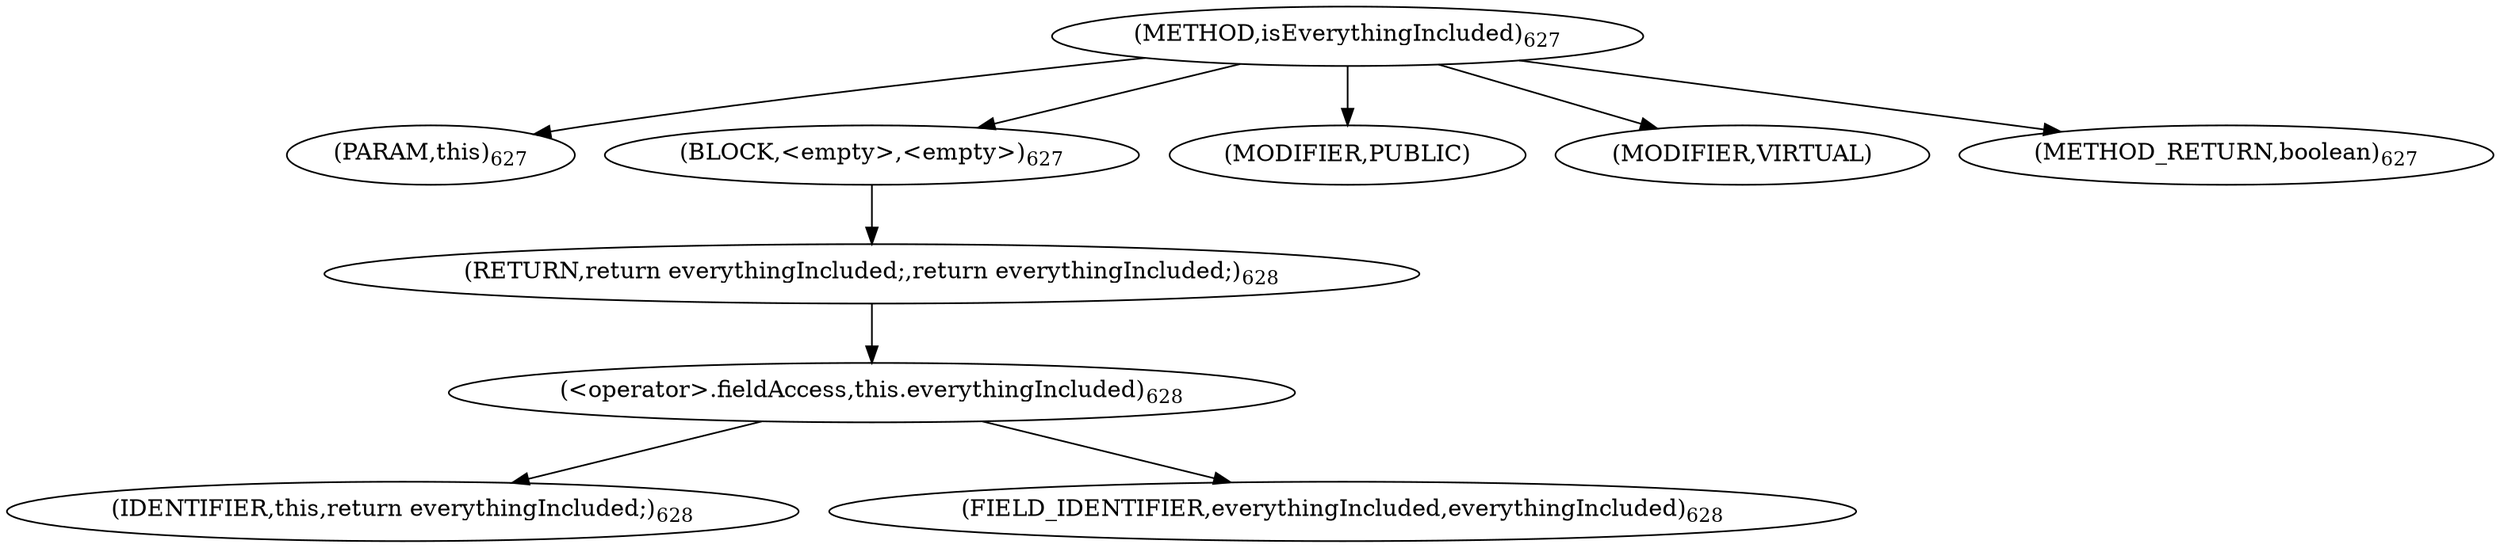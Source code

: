 digraph "isEverythingIncluded" {  
"643" [label = <(METHOD,isEverythingIncluded)<SUB>627</SUB>> ]
"644" [label = <(PARAM,this)<SUB>627</SUB>> ]
"645" [label = <(BLOCK,&lt;empty&gt;,&lt;empty&gt;)<SUB>627</SUB>> ]
"646" [label = <(RETURN,return everythingIncluded;,return everythingIncluded;)<SUB>628</SUB>> ]
"647" [label = <(&lt;operator&gt;.fieldAccess,this.everythingIncluded)<SUB>628</SUB>> ]
"648" [label = <(IDENTIFIER,this,return everythingIncluded;)<SUB>628</SUB>> ]
"649" [label = <(FIELD_IDENTIFIER,everythingIncluded,everythingIncluded)<SUB>628</SUB>> ]
"650" [label = <(MODIFIER,PUBLIC)> ]
"651" [label = <(MODIFIER,VIRTUAL)> ]
"652" [label = <(METHOD_RETURN,boolean)<SUB>627</SUB>> ]
  "643" -> "644" 
  "643" -> "645" 
  "643" -> "650" 
  "643" -> "651" 
  "643" -> "652" 
  "645" -> "646" 
  "646" -> "647" 
  "647" -> "648" 
  "647" -> "649" 
}
